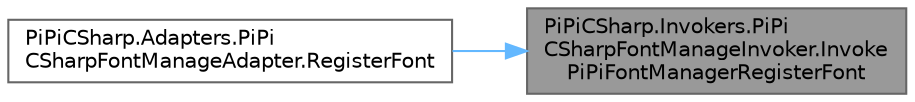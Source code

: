 digraph "PiPiCSharp.Invokers.PiPiCSharpFontManageInvoker.InvokePiPiFontManagerRegisterFont"
{
 // LATEX_PDF_SIZE
  bgcolor="transparent";
  edge [fontname=Helvetica,fontsize=10,labelfontname=Helvetica,labelfontsize=10];
  node [fontname=Helvetica,fontsize=10,shape=box,height=0.2,width=0.4];
  rankdir="RL";
  Node1 [id="Node000001",label="PiPiCSharp.Invokers.PiPi\lCSharpFontManageInvoker.Invoke\lPiPiFontManagerRegisterFont",height=0.2,width=0.4,color="gray40", fillcolor="grey60", style="filled", fontcolor="black",tooltip="Invoke PiPiFontManageWrapper PiPiFontManagerRegisterFont."];
  Node1 -> Node2 [id="edge1_Node000001_Node000002",dir="back",color="steelblue1",style="solid",tooltip=" "];
  Node2 [id="Node000002",label="PiPiCSharp.Adapters.PiPi\lCSharpFontManageAdapter.RegisterFont",height=0.2,width=0.4,color="grey40", fillcolor="white", style="filled",URL="$class_pi_pi_c_sharp_1_1_adapters_1_1_pi_pi_c_sharp_font_manage_adapter.html#a74bd06db38f0a825afbb384b39ac279c",tooltip="Register font."];
}

